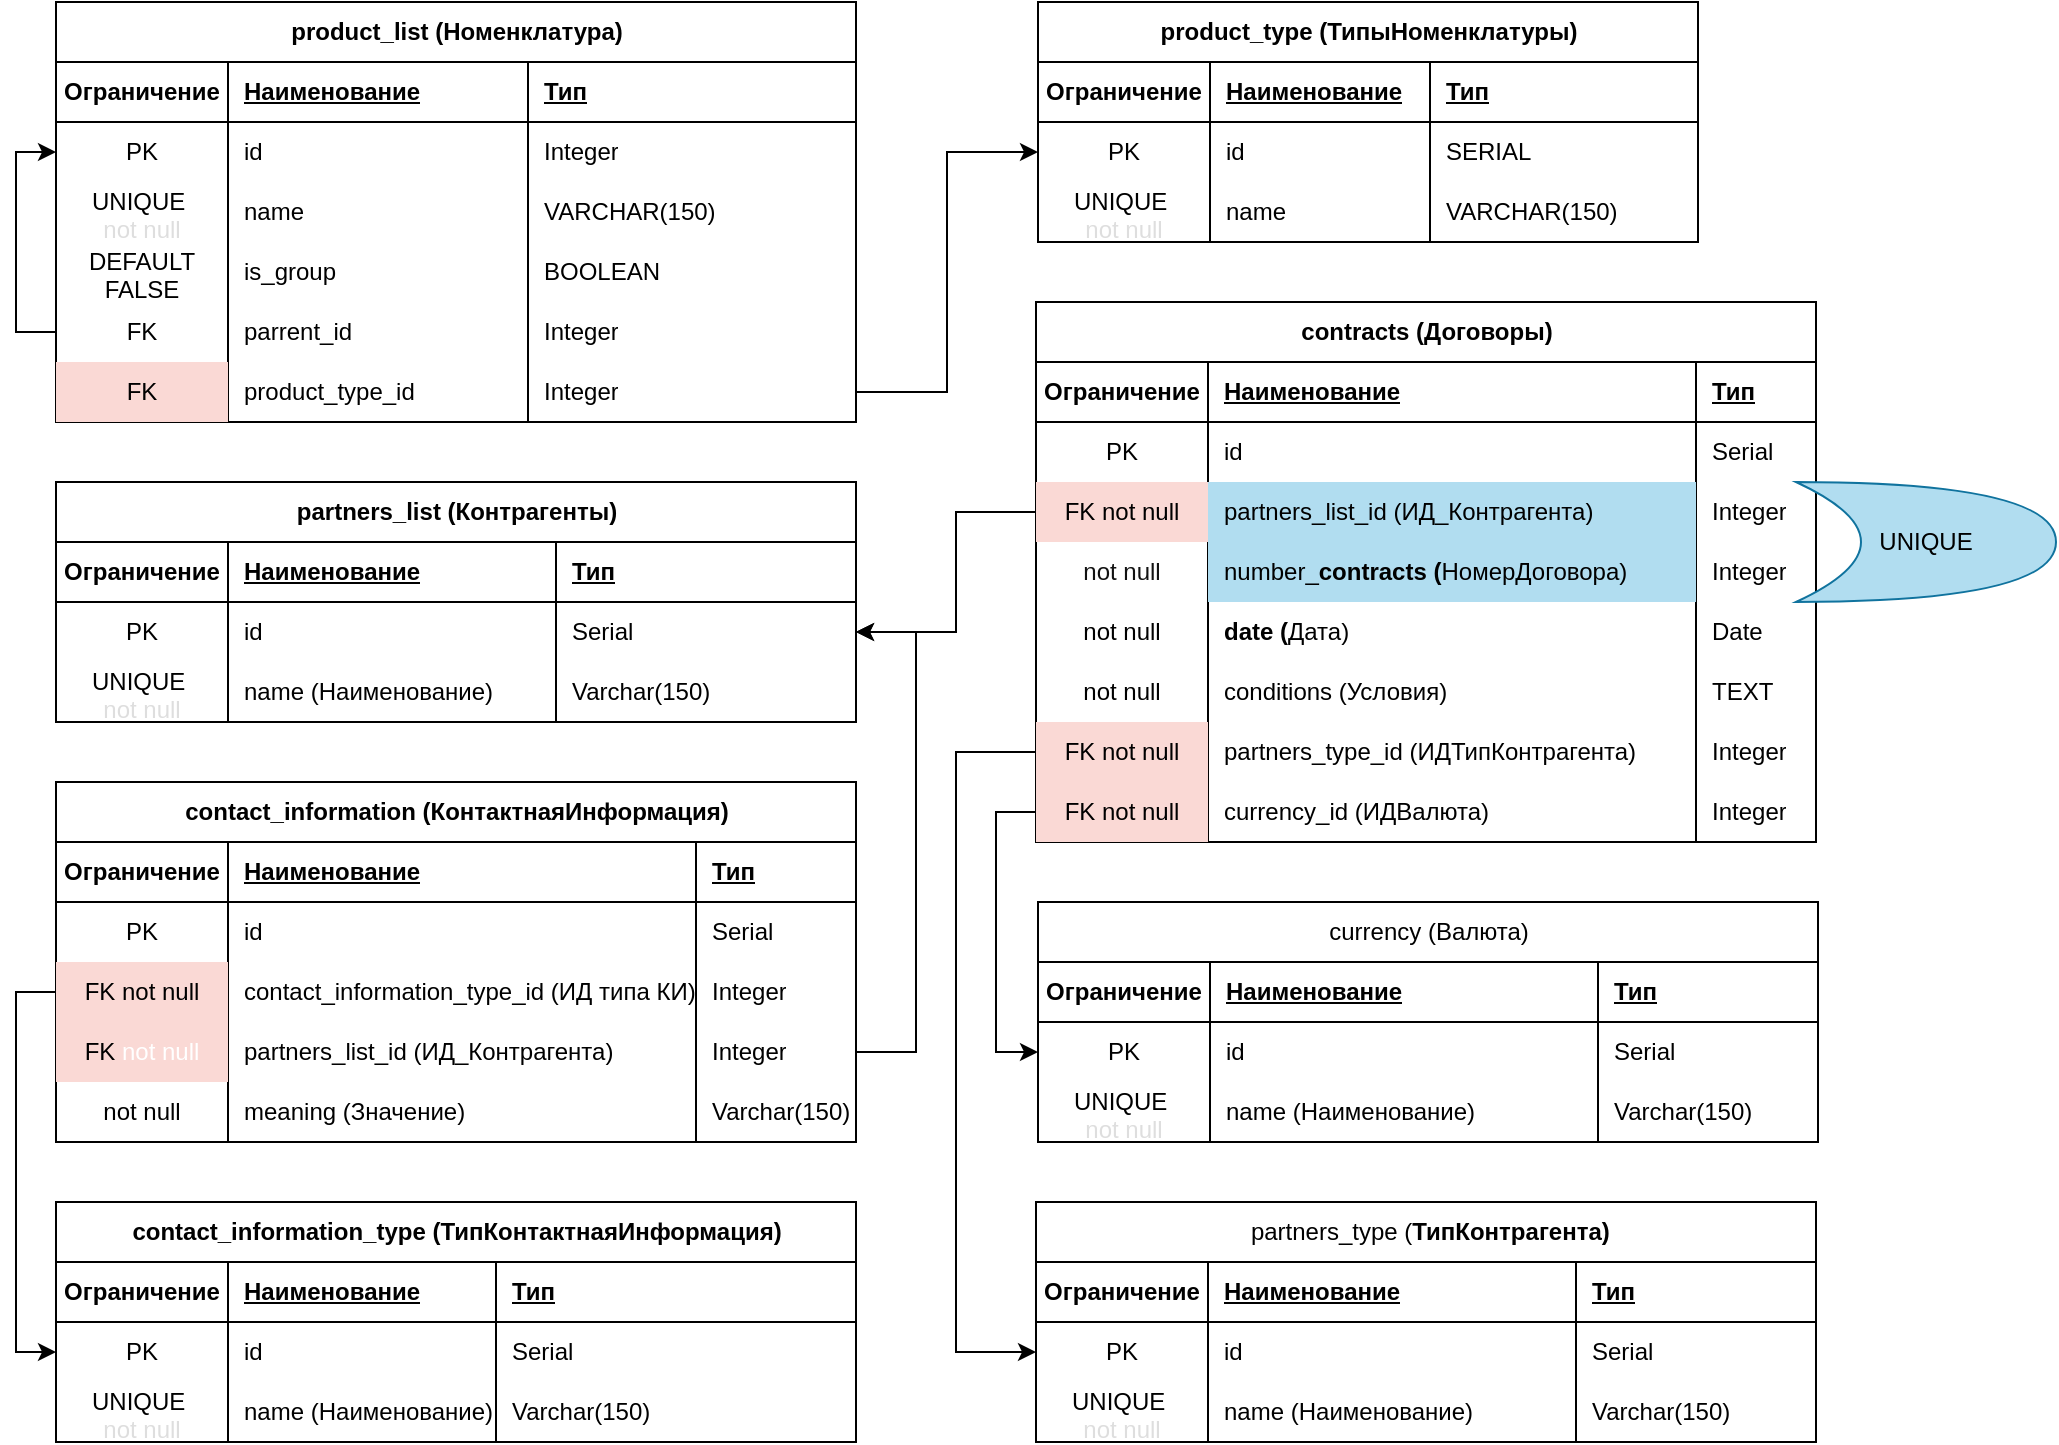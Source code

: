 <mxfile version="27.1.6">
  <diagram name="Страница — 1" id="Cg1T0pEdefrKeMuWc9Z5">
    <mxGraphModel dx="1426" dy="761" grid="1" gridSize="10" guides="1" tooltips="1" connect="1" arrows="1" fold="1" page="1" pageScale="1" pageWidth="827" pageHeight="1169" math="0" shadow="0">
      <root>
        <mxCell id="0" />
        <mxCell id="1" parent="0" />
        <mxCell id="mufwrgHdNQSBhwyq3Sok-1" value="product_list (Номенклатура)" style="shape=table;startSize=30;container=1;collapsible=1;childLayout=tableLayout;fixedRows=1;rowLines=0;fontStyle=1;align=center;resizeLast=1;html=1;" parent="1" vertex="1">
          <mxGeometry x="30" y="220" width="400" height="210" as="geometry">
            <mxRectangle x="37" y="50" width="120" height="30" as="alternateBounds" />
          </mxGeometry>
        </mxCell>
        <mxCell id="mufwrgHdNQSBhwyq3Sok-2" value="" style="shape=tableRow;horizontal=0;startSize=0;swimlaneHead=0;swimlaneBody=0;fillColor=none;collapsible=0;dropTarget=0;points=[[0,0.5],[1,0.5]];portConstraint=eastwest;top=0;left=0;right=0;bottom=1;" parent="mufwrgHdNQSBhwyq3Sok-1" vertex="1">
          <mxGeometry y="30" width="400" height="30" as="geometry" />
        </mxCell>
        <mxCell id="mufwrgHdNQSBhwyq3Sok-3" value="Ограничение" style="shape=partialRectangle;connectable=0;fillColor=none;top=0;left=0;bottom=0;right=0;fontStyle=1;overflow=hidden;whiteSpace=wrap;html=1;" parent="mufwrgHdNQSBhwyq3Sok-2" vertex="1">
          <mxGeometry width="86" height="30" as="geometry">
            <mxRectangle width="86" height="30" as="alternateBounds" />
          </mxGeometry>
        </mxCell>
        <mxCell id="mufwrgHdNQSBhwyq3Sok-4" value="Наименование" style="shape=partialRectangle;connectable=0;fillColor=none;top=0;left=0;bottom=0;right=0;align=left;spacingLeft=6;fontStyle=5;overflow=hidden;whiteSpace=wrap;html=1;" parent="mufwrgHdNQSBhwyq3Sok-2" vertex="1">
          <mxGeometry x="86" width="150" height="30" as="geometry">
            <mxRectangle width="150" height="30" as="alternateBounds" />
          </mxGeometry>
        </mxCell>
        <mxCell id="mufwrgHdNQSBhwyq3Sok-14" value="Тип" style="shape=partialRectangle;connectable=0;fillColor=none;top=0;left=0;bottom=0;right=0;align=left;spacingLeft=6;fontStyle=5;overflow=hidden;whiteSpace=wrap;html=1;" parent="mufwrgHdNQSBhwyq3Sok-2" vertex="1">
          <mxGeometry x="236" width="164" height="30" as="geometry">
            <mxRectangle width="164" height="30" as="alternateBounds" />
          </mxGeometry>
        </mxCell>
        <mxCell id="mufwrgHdNQSBhwyq3Sok-5" value="" style="shape=tableRow;horizontal=0;startSize=0;swimlaneHead=0;swimlaneBody=0;fillColor=none;collapsible=0;dropTarget=0;points=[[0,0.5],[1,0.5]];portConstraint=eastwest;top=0;left=0;right=0;bottom=0;" parent="mufwrgHdNQSBhwyq3Sok-1" vertex="1">
          <mxGeometry y="60" width="400" height="30" as="geometry" />
        </mxCell>
        <mxCell id="mufwrgHdNQSBhwyq3Sok-6" value="PK" style="shape=partialRectangle;connectable=0;fillColor=none;top=0;left=0;bottom=0;right=0;editable=1;overflow=hidden;whiteSpace=wrap;html=1;" parent="mufwrgHdNQSBhwyq3Sok-5" vertex="1">
          <mxGeometry width="86" height="30" as="geometry">
            <mxRectangle width="86" height="30" as="alternateBounds" />
          </mxGeometry>
        </mxCell>
        <mxCell id="mufwrgHdNQSBhwyq3Sok-7" value="id" style="shape=partialRectangle;connectable=0;fillColor=none;top=0;left=0;bottom=0;right=0;align=left;spacingLeft=6;overflow=hidden;whiteSpace=wrap;html=1;" parent="mufwrgHdNQSBhwyq3Sok-5" vertex="1">
          <mxGeometry x="86" width="150" height="30" as="geometry">
            <mxRectangle width="150" height="30" as="alternateBounds" />
          </mxGeometry>
        </mxCell>
        <mxCell id="mufwrgHdNQSBhwyq3Sok-15" value="Integer" style="shape=partialRectangle;connectable=0;fillColor=none;top=0;left=0;bottom=0;right=0;align=left;spacingLeft=6;overflow=hidden;whiteSpace=wrap;html=1;" parent="mufwrgHdNQSBhwyq3Sok-5" vertex="1">
          <mxGeometry x="236" width="164" height="30" as="geometry">
            <mxRectangle width="164" height="30" as="alternateBounds" />
          </mxGeometry>
        </mxCell>
        <mxCell id="mufwrgHdNQSBhwyq3Sok-8" value="" style="shape=tableRow;horizontal=0;startSize=0;swimlaneHead=0;swimlaneBody=0;fillColor=none;collapsible=0;dropTarget=0;points=[[0,0.5],[1,0.5]];portConstraint=eastwest;top=0;left=0;right=0;bottom=0;" parent="mufwrgHdNQSBhwyq3Sok-1" vertex="1">
          <mxGeometry y="90" width="400" height="30" as="geometry" />
        </mxCell>
        <mxCell id="mufwrgHdNQSBhwyq3Sok-9" value="UNIQUE&amp;nbsp;&lt;br&gt;&lt;font style=&quot;color: light-dark(rgb(222, 222, 222), rgb(255, 255, 255));&quot;&gt;not null&lt;/font&gt;" style="shape=partialRectangle;connectable=0;fillColor=none;top=0;left=0;bottom=0;right=0;editable=1;overflow=hidden;whiteSpace=wrap;html=1;" parent="mufwrgHdNQSBhwyq3Sok-8" vertex="1">
          <mxGeometry width="86" height="30" as="geometry">
            <mxRectangle width="86" height="30" as="alternateBounds" />
          </mxGeometry>
        </mxCell>
        <mxCell id="mufwrgHdNQSBhwyq3Sok-10" value="name" style="shape=partialRectangle;connectable=0;fillColor=none;top=0;left=0;bottom=0;right=0;align=left;spacingLeft=6;overflow=hidden;whiteSpace=wrap;html=1;" parent="mufwrgHdNQSBhwyq3Sok-8" vertex="1">
          <mxGeometry x="86" width="150" height="30" as="geometry">
            <mxRectangle width="150" height="30" as="alternateBounds" />
          </mxGeometry>
        </mxCell>
        <mxCell id="mufwrgHdNQSBhwyq3Sok-16" value="VARCHAR(150)" style="shape=partialRectangle;connectable=0;fillColor=none;top=0;left=0;bottom=0;right=0;align=left;spacingLeft=6;overflow=hidden;whiteSpace=wrap;html=1;" parent="mufwrgHdNQSBhwyq3Sok-8" vertex="1">
          <mxGeometry x="236" width="164" height="30" as="geometry">
            <mxRectangle width="164" height="30" as="alternateBounds" />
          </mxGeometry>
        </mxCell>
        <mxCell id="mufwrgHdNQSBhwyq3Sok-11" value="" style="shape=tableRow;horizontal=0;startSize=0;swimlaneHead=0;swimlaneBody=0;fillColor=none;collapsible=0;dropTarget=0;points=[[0,0.5],[1,0.5]];portConstraint=eastwest;top=0;left=0;right=0;bottom=0;" parent="mufwrgHdNQSBhwyq3Sok-1" vertex="1">
          <mxGeometry y="120" width="400" height="30" as="geometry" />
        </mxCell>
        <mxCell id="mufwrgHdNQSBhwyq3Sok-12" value="DEFAULT FALSE" style="shape=partialRectangle;connectable=0;top=0;left=0;bottom=0;right=0;editable=1;overflow=hidden;whiteSpace=wrap;html=1;fillColor=none;" parent="mufwrgHdNQSBhwyq3Sok-11" vertex="1">
          <mxGeometry width="86" height="30" as="geometry">
            <mxRectangle width="86" height="30" as="alternateBounds" />
          </mxGeometry>
        </mxCell>
        <mxCell id="mufwrgHdNQSBhwyq3Sok-13" value="is_group" style="shape=partialRectangle;connectable=0;fillColor=none;top=0;left=0;bottom=0;right=0;align=left;spacingLeft=6;overflow=hidden;whiteSpace=wrap;html=1;" parent="mufwrgHdNQSBhwyq3Sok-11" vertex="1">
          <mxGeometry x="86" width="150" height="30" as="geometry">
            <mxRectangle width="150" height="30" as="alternateBounds" />
          </mxGeometry>
        </mxCell>
        <mxCell id="mufwrgHdNQSBhwyq3Sok-17" value="BOOLEAN" style="shape=partialRectangle;connectable=0;fillColor=none;top=0;left=0;bottom=0;right=0;align=left;spacingLeft=6;overflow=hidden;whiteSpace=wrap;html=1;" parent="mufwrgHdNQSBhwyq3Sok-11" vertex="1">
          <mxGeometry x="236" width="164" height="30" as="geometry">
            <mxRectangle width="164" height="30" as="alternateBounds" />
          </mxGeometry>
        </mxCell>
        <mxCell id="E0W9FgmPpdJASupQiBqT-2" style="shape=tableRow;horizontal=0;startSize=0;swimlaneHead=0;swimlaneBody=0;fillColor=none;collapsible=0;dropTarget=0;points=[[0,0.5],[1,0.5]];portConstraint=eastwest;top=0;left=0;right=0;bottom=0;" parent="mufwrgHdNQSBhwyq3Sok-1" vertex="1">
          <mxGeometry y="150" width="400" height="30" as="geometry" />
        </mxCell>
        <mxCell id="E0W9FgmPpdJASupQiBqT-3" value="FK" style="shape=partialRectangle;connectable=0;top=0;left=0;bottom=0;right=0;editable=1;overflow=hidden;whiteSpace=wrap;html=1;fillColor=none;" parent="E0W9FgmPpdJASupQiBqT-2" vertex="1">
          <mxGeometry width="86" height="30" as="geometry">
            <mxRectangle width="86" height="30" as="alternateBounds" />
          </mxGeometry>
        </mxCell>
        <mxCell id="E0W9FgmPpdJASupQiBqT-4" value="parrent_id" style="shape=partialRectangle;connectable=0;fillColor=none;top=0;left=0;bottom=0;right=0;align=left;spacingLeft=6;overflow=hidden;whiteSpace=wrap;html=1;" parent="E0W9FgmPpdJASupQiBqT-2" vertex="1">
          <mxGeometry x="86" width="150" height="30" as="geometry">
            <mxRectangle width="150" height="30" as="alternateBounds" />
          </mxGeometry>
        </mxCell>
        <mxCell id="E0W9FgmPpdJASupQiBqT-5" value="Integer" style="shape=partialRectangle;connectable=0;fillColor=none;top=0;left=0;bottom=0;right=0;align=left;spacingLeft=6;overflow=hidden;whiteSpace=wrap;html=1;" parent="E0W9FgmPpdJASupQiBqT-2" vertex="1">
          <mxGeometry x="236" width="164" height="30" as="geometry">
            <mxRectangle width="164" height="30" as="alternateBounds" />
          </mxGeometry>
        </mxCell>
        <mxCell id="mufwrgHdNQSBhwyq3Sok-37" style="shape=tableRow;horizontal=0;startSize=0;swimlaneHead=0;swimlaneBody=0;fillColor=none;collapsible=0;dropTarget=0;points=[[0,0.5],[1,0.5]];portConstraint=eastwest;top=0;left=0;right=0;bottom=0;" parent="mufwrgHdNQSBhwyq3Sok-1" vertex="1">
          <mxGeometry y="180" width="400" height="30" as="geometry" />
        </mxCell>
        <mxCell id="mufwrgHdNQSBhwyq3Sok-38" value="FK" style="shape=partialRectangle;connectable=0;fillColor=#fad9d5;top=0;left=0;bottom=0;right=0;editable=1;overflow=hidden;whiteSpace=wrap;html=1;strokeColor=#ae4132;" parent="mufwrgHdNQSBhwyq3Sok-37" vertex="1">
          <mxGeometry width="86" height="30" as="geometry">
            <mxRectangle width="86" height="30" as="alternateBounds" />
          </mxGeometry>
        </mxCell>
        <mxCell id="mufwrgHdNQSBhwyq3Sok-39" value="product_type_id" style="shape=partialRectangle;connectable=0;fillColor=none;top=0;left=0;bottom=0;right=0;align=left;spacingLeft=6;overflow=hidden;whiteSpace=wrap;html=1;" parent="mufwrgHdNQSBhwyq3Sok-37" vertex="1">
          <mxGeometry x="86" width="150" height="30" as="geometry">
            <mxRectangle width="150" height="30" as="alternateBounds" />
          </mxGeometry>
        </mxCell>
        <mxCell id="mufwrgHdNQSBhwyq3Sok-40" value="Integer" style="shape=partialRectangle;connectable=0;fillColor=none;top=0;left=0;bottom=0;right=0;align=left;spacingLeft=6;overflow=hidden;whiteSpace=wrap;html=1;" parent="mufwrgHdNQSBhwyq3Sok-37" vertex="1">
          <mxGeometry x="236" width="164" height="30" as="geometry">
            <mxRectangle width="164" height="30" as="alternateBounds" />
          </mxGeometry>
        </mxCell>
        <mxCell id="mufwrgHdNQSBhwyq3Sok-41" value="product_type (Т&lt;span style=&quot;background-color: transparent; color: light-dark(rgb(0, 0, 0), rgb(255, 255, 255));&quot;&gt;ипыНоменклатуры)&lt;/span&gt;" style="shape=table;startSize=30;container=1;collapsible=1;childLayout=tableLayout;fixedRows=1;rowLines=0;fontStyle=1;align=center;resizeLast=1;html=1;" parent="1" vertex="1">
          <mxGeometry x="521" y="220" width="330" height="120" as="geometry">
            <mxRectangle x="470" y="270" width="150" height="30" as="alternateBounds" />
          </mxGeometry>
        </mxCell>
        <mxCell id="mufwrgHdNQSBhwyq3Sok-42" value="" style="shape=tableRow;horizontal=0;startSize=0;swimlaneHead=0;swimlaneBody=0;fillColor=none;collapsible=0;dropTarget=0;points=[[0,0.5],[1,0.5]];portConstraint=eastwest;top=0;left=0;right=0;bottom=1;" parent="mufwrgHdNQSBhwyq3Sok-41" vertex="1">
          <mxGeometry y="30" width="330" height="30" as="geometry" />
        </mxCell>
        <mxCell id="mufwrgHdNQSBhwyq3Sok-43" value="Ограничение" style="shape=partialRectangle;connectable=0;fillColor=none;top=0;left=0;bottom=0;right=0;fontStyle=1;overflow=hidden;whiteSpace=wrap;html=1;" parent="mufwrgHdNQSBhwyq3Sok-42" vertex="1">
          <mxGeometry width="86" height="30" as="geometry">
            <mxRectangle width="86" height="30" as="alternateBounds" />
          </mxGeometry>
        </mxCell>
        <mxCell id="mufwrgHdNQSBhwyq3Sok-44" value="Наименование" style="shape=partialRectangle;connectable=0;fillColor=none;top=0;left=0;bottom=0;right=0;align=left;spacingLeft=6;fontStyle=5;overflow=hidden;whiteSpace=wrap;html=1;" parent="mufwrgHdNQSBhwyq3Sok-42" vertex="1">
          <mxGeometry x="86" width="110" height="30" as="geometry">
            <mxRectangle width="110" height="30" as="alternateBounds" />
          </mxGeometry>
        </mxCell>
        <mxCell id="mufwrgHdNQSBhwyq3Sok-45" value="Тип" style="shape=partialRectangle;connectable=0;fillColor=none;top=0;left=0;bottom=0;right=0;align=left;spacingLeft=6;fontStyle=5;overflow=hidden;whiteSpace=wrap;html=1;" parent="mufwrgHdNQSBhwyq3Sok-42" vertex="1">
          <mxGeometry x="196" width="134" height="30" as="geometry">
            <mxRectangle width="134" height="30" as="alternateBounds" />
          </mxGeometry>
        </mxCell>
        <mxCell id="mufwrgHdNQSBhwyq3Sok-46" value="" style="shape=tableRow;horizontal=0;startSize=0;swimlaneHead=0;swimlaneBody=0;fillColor=none;collapsible=0;dropTarget=0;points=[[0,0.5],[1,0.5]];portConstraint=eastwest;top=0;left=0;right=0;bottom=0;" parent="mufwrgHdNQSBhwyq3Sok-41" vertex="1">
          <mxGeometry y="60" width="330" height="30" as="geometry" />
        </mxCell>
        <mxCell id="mufwrgHdNQSBhwyq3Sok-47" value="PK" style="shape=partialRectangle;connectable=0;fillColor=none;top=0;left=0;bottom=0;right=0;editable=1;overflow=hidden;whiteSpace=wrap;html=1;" parent="mufwrgHdNQSBhwyq3Sok-46" vertex="1">
          <mxGeometry width="86" height="30" as="geometry">
            <mxRectangle width="86" height="30" as="alternateBounds" />
          </mxGeometry>
        </mxCell>
        <mxCell id="mufwrgHdNQSBhwyq3Sok-48" value="id" style="shape=partialRectangle;connectable=0;fillColor=none;top=0;left=0;bottom=0;right=0;align=left;spacingLeft=6;overflow=hidden;whiteSpace=wrap;html=1;" parent="mufwrgHdNQSBhwyq3Sok-46" vertex="1">
          <mxGeometry x="86" width="110" height="30" as="geometry">
            <mxRectangle width="110" height="30" as="alternateBounds" />
          </mxGeometry>
        </mxCell>
        <mxCell id="mufwrgHdNQSBhwyq3Sok-49" value="SERIAL" style="shape=partialRectangle;connectable=0;fillColor=none;top=0;left=0;bottom=0;right=0;align=left;spacingLeft=6;overflow=hidden;whiteSpace=wrap;html=1;" parent="mufwrgHdNQSBhwyq3Sok-46" vertex="1">
          <mxGeometry x="196" width="134" height="30" as="geometry">
            <mxRectangle width="134" height="30" as="alternateBounds" />
          </mxGeometry>
        </mxCell>
        <mxCell id="mufwrgHdNQSBhwyq3Sok-50" value="" style="shape=tableRow;horizontal=0;startSize=0;swimlaneHead=0;swimlaneBody=0;fillColor=none;collapsible=0;dropTarget=0;points=[[0,0.5],[1,0.5]];portConstraint=eastwest;top=0;left=0;right=0;bottom=0;" parent="mufwrgHdNQSBhwyq3Sok-41" vertex="1">
          <mxGeometry y="90" width="330" height="30" as="geometry" />
        </mxCell>
        <mxCell id="mufwrgHdNQSBhwyq3Sok-51" value="UNIQUE&amp;nbsp;&lt;br&gt;&lt;span&gt;&lt;font style=&quot;color: light-dark(rgb(222, 222, 222), rgb(255, 255, 255));&quot;&gt;not null&lt;/font&gt;&lt;/span&gt;" style="shape=partialRectangle;connectable=0;fillColor=none;top=0;left=0;bottom=0;right=0;editable=1;overflow=hidden;whiteSpace=wrap;html=1;" parent="mufwrgHdNQSBhwyq3Sok-50" vertex="1">
          <mxGeometry width="86" height="30" as="geometry">
            <mxRectangle width="86" height="30" as="alternateBounds" />
          </mxGeometry>
        </mxCell>
        <mxCell id="mufwrgHdNQSBhwyq3Sok-52" value="name" style="shape=partialRectangle;connectable=0;fillColor=none;top=0;left=0;bottom=0;right=0;align=left;spacingLeft=6;overflow=hidden;whiteSpace=wrap;html=1;" parent="mufwrgHdNQSBhwyq3Sok-50" vertex="1">
          <mxGeometry x="86" width="110" height="30" as="geometry">
            <mxRectangle width="110" height="30" as="alternateBounds" />
          </mxGeometry>
        </mxCell>
        <mxCell id="mufwrgHdNQSBhwyq3Sok-53" value="VARCHAR(150)" style="shape=partialRectangle;connectable=0;fillColor=none;top=0;left=0;bottom=0;right=0;align=left;spacingLeft=6;overflow=hidden;whiteSpace=wrap;html=1;" parent="mufwrgHdNQSBhwyq3Sok-50" vertex="1">
          <mxGeometry x="196" width="134" height="30" as="geometry">
            <mxRectangle width="134" height="30" as="alternateBounds" />
          </mxGeometry>
        </mxCell>
        <mxCell id="mufwrgHdNQSBhwyq3Sok-62" value="partners_list (Контрагенты)" style="shape=table;startSize=30;container=1;collapsible=1;childLayout=tableLayout;fixedRows=1;rowLines=0;fontStyle=1;align=center;resizeLast=1;html=1;" parent="1" vertex="1">
          <mxGeometry x="30" y="460" width="400" height="120" as="geometry" />
        </mxCell>
        <mxCell id="mufwrgHdNQSBhwyq3Sok-63" value="" style="shape=tableRow;horizontal=0;startSize=0;swimlaneHead=0;swimlaneBody=0;fillColor=none;collapsible=0;dropTarget=0;points=[[0,0.5],[1,0.5]];portConstraint=eastwest;top=0;left=0;right=0;bottom=1;" parent="mufwrgHdNQSBhwyq3Sok-62" vertex="1">
          <mxGeometry y="30" width="400" height="30" as="geometry" />
        </mxCell>
        <mxCell id="mufwrgHdNQSBhwyq3Sok-64" value="Ограничение" style="shape=partialRectangle;connectable=0;fillColor=none;top=0;left=0;bottom=0;right=0;fontStyle=1;overflow=hidden;whiteSpace=wrap;html=1;" parent="mufwrgHdNQSBhwyq3Sok-63" vertex="1">
          <mxGeometry width="86" height="30" as="geometry">
            <mxRectangle width="86" height="30" as="alternateBounds" />
          </mxGeometry>
        </mxCell>
        <mxCell id="mufwrgHdNQSBhwyq3Sok-65" value="Наименование" style="shape=partialRectangle;connectable=0;fillColor=none;top=0;left=0;bottom=0;right=0;align=left;spacingLeft=6;fontStyle=5;overflow=hidden;whiteSpace=wrap;html=1;" parent="mufwrgHdNQSBhwyq3Sok-63" vertex="1">
          <mxGeometry x="86" width="164" height="30" as="geometry">
            <mxRectangle width="164" height="30" as="alternateBounds" />
          </mxGeometry>
        </mxCell>
        <mxCell id="mufwrgHdNQSBhwyq3Sok-66" value="Тип" style="shape=partialRectangle;connectable=0;fillColor=none;top=0;left=0;bottom=0;right=0;align=left;spacingLeft=6;fontStyle=5;overflow=hidden;whiteSpace=wrap;html=1;" parent="mufwrgHdNQSBhwyq3Sok-63" vertex="1">
          <mxGeometry x="250" width="150" height="30" as="geometry">
            <mxRectangle width="150" height="30" as="alternateBounds" />
          </mxGeometry>
        </mxCell>
        <mxCell id="mufwrgHdNQSBhwyq3Sok-67" value="" style="shape=tableRow;horizontal=0;startSize=0;swimlaneHead=0;swimlaneBody=0;fillColor=none;collapsible=0;dropTarget=0;points=[[0,0.5],[1,0.5]];portConstraint=eastwest;top=0;left=0;right=0;bottom=0;" parent="mufwrgHdNQSBhwyq3Sok-62" vertex="1">
          <mxGeometry y="60" width="400" height="30" as="geometry" />
        </mxCell>
        <mxCell id="mufwrgHdNQSBhwyq3Sok-68" value="PK" style="shape=partialRectangle;connectable=0;fillColor=none;top=0;left=0;bottom=0;right=0;editable=1;overflow=hidden;whiteSpace=wrap;html=1;" parent="mufwrgHdNQSBhwyq3Sok-67" vertex="1">
          <mxGeometry width="86" height="30" as="geometry">
            <mxRectangle width="86" height="30" as="alternateBounds" />
          </mxGeometry>
        </mxCell>
        <mxCell id="mufwrgHdNQSBhwyq3Sok-69" value="id" style="shape=partialRectangle;connectable=0;fillColor=none;top=0;left=0;bottom=0;right=0;align=left;spacingLeft=6;overflow=hidden;whiteSpace=wrap;html=1;" parent="mufwrgHdNQSBhwyq3Sok-67" vertex="1">
          <mxGeometry x="86" width="164" height="30" as="geometry">
            <mxRectangle width="164" height="30" as="alternateBounds" />
          </mxGeometry>
        </mxCell>
        <mxCell id="mufwrgHdNQSBhwyq3Sok-70" value="Serial" style="shape=partialRectangle;connectable=0;fillColor=none;top=0;left=0;bottom=0;right=0;align=left;spacingLeft=6;overflow=hidden;whiteSpace=wrap;html=1;" parent="mufwrgHdNQSBhwyq3Sok-67" vertex="1">
          <mxGeometry x="250" width="150" height="30" as="geometry">
            <mxRectangle width="150" height="30" as="alternateBounds" />
          </mxGeometry>
        </mxCell>
        <mxCell id="mufwrgHdNQSBhwyq3Sok-71" value="" style="shape=tableRow;horizontal=0;startSize=0;swimlaneHead=0;swimlaneBody=0;fillColor=none;collapsible=0;dropTarget=0;points=[[0,0.5],[1,0.5]];portConstraint=eastwest;top=0;left=0;right=0;bottom=0;" parent="mufwrgHdNQSBhwyq3Sok-62" vertex="1">
          <mxGeometry y="90" width="400" height="30" as="geometry" />
        </mxCell>
        <mxCell id="mufwrgHdNQSBhwyq3Sok-72" value="UNIQUE&amp;nbsp;&lt;br&gt;&lt;font style=&quot;color: light-dark(rgb(222, 222, 222), rgb(255, 255, 255));&quot;&gt;not null&lt;/font&gt;" style="shape=partialRectangle;connectable=0;fillColor=none;top=0;left=0;bottom=0;right=0;editable=1;overflow=hidden;whiteSpace=wrap;html=1;" parent="mufwrgHdNQSBhwyq3Sok-71" vertex="1">
          <mxGeometry width="86" height="30" as="geometry">
            <mxRectangle width="86" height="30" as="alternateBounds" />
          </mxGeometry>
        </mxCell>
        <mxCell id="mufwrgHdNQSBhwyq3Sok-73" value="name (Наименование)" style="shape=partialRectangle;connectable=0;fillColor=none;top=0;left=0;bottom=0;right=0;align=left;spacingLeft=6;overflow=hidden;whiteSpace=wrap;html=1;" parent="mufwrgHdNQSBhwyq3Sok-71" vertex="1">
          <mxGeometry x="86" width="164" height="30" as="geometry">
            <mxRectangle width="164" height="30" as="alternateBounds" />
          </mxGeometry>
        </mxCell>
        <mxCell id="mufwrgHdNQSBhwyq3Sok-74" value="Varchar(150)" style="shape=partialRectangle;connectable=0;fillColor=none;top=0;left=0;bottom=0;right=0;align=left;spacingLeft=6;overflow=hidden;whiteSpace=wrap;html=1;" parent="mufwrgHdNQSBhwyq3Sok-71" vertex="1">
          <mxGeometry x="250" width="150" height="30" as="geometry">
            <mxRectangle width="150" height="30" as="alternateBounds" />
          </mxGeometry>
        </mxCell>
        <mxCell id="mufwrgHdNQSBhwyq3Sok-100" value="contracts (Договоры)" style="shape=table;startSize=30;container=1;collapsible=1;childLayout=tableLayout;fixedRows=1;rowLines=0;fontStyle=1;align=center;resizeLast=1;html=1;" parent="1" vertex="1">
          <mxGeometry x="520" y="370" width="390" height="270" as="geometry">
            <mxRectangle x="470" y="460" width="150" height="30" as="alternateBounds" />
          </mxGeometry>
        </mxCell>
        <mxCell id="mufwrgHdNQSBhwyq3Sok-101" value="" style="shape=tableRow;horizontal=0;startSize=0;swimlaneHead=0;swimlaneBody=0;fillColor=none;collapsible=0;dropTarget=0;points=[[0,0.5],[1,0.5]];portConstraint=eastwest;top=0;left=0;right=0;bottom=1;" parent="mufwrgHdNQSBhwyq3Sok-100" vertex="1">
          <mxGeometry y="30" width="390" height="30" as="geometry" />
        </mxCell>
        <mxCell id="mufwrgHdNQSBhwyq3Sok-102" value="Ограничение" style="shape=partialRectangle;connectable=0;fillColor=none;top=0;left=0;bottom=0;right=0;fontStyle=1;overflow=hidden;whiteSpace=wrap;html=1;" parent="mufwrgHdNQSBhwyq3Sok-101" vertex="1">
          <mxGeometry width="86" height="30" as="geometry">
            <mxRectangle width="86" height="30" as="alternateBounds" />
          </mxGeometry>
        </mxCell>
        <mxCell id="mufwrgHdNQSBhwyq3Sok-103" value="Наименование" style="shape=partialRectangle;connectable=0;fillColor=none;top=0;left=0;bottom=0;right=0;align=left;spacingLeft=6;fontStyle=5;overflow=hidden;whiteSpace=wrap;html=1;" parent="mufwrgHdNQSBhwyq3Sok-101" vertex="1">
          <mxGeometry x="86" width="244" height="30" as="geometry">
            <mxRectangle width="244" height="30" as="alternateBounds" />
          </mxGeometry>
        </mxCell>
        <mxCell id="mufwrgHdNQSBhwyq3Sok-104" value="Тип" style="shape=partialRectangle;connectable=0;fillColor=none;top=0;left=0;bottom=0;right=0;align=left;spacingLeft=6;fontStyle=5;overflow=hidden;whiteSpace=wrap;html=1;" parent="mufwrgHdNQSBhwyq3Sok-101" vertex="1">
          <mxGeometry x="330" width="60" height="30" as="geometry">
            <mxRectangle width="60" height="30" as="alternateBounds" />
          </mxGeometry>
        </mxCell>
        <mxCell id="mufwrgHdNQSBhwyq3Sok-105" value="" style="shape=tableRow;horizontal=0;startSize=0;swimlaneHead=0;swimlaneBody=0;fillColor=none;collapsible=0;dropTarget=0;points=[[0,0.5],[1,0.5]];portConstraint=eastwest;top=0;left=0;right=0;bottom=0;" parent="mufwrgHdNQSBhwyq3Sok-100" vertex="1">
          <mxGeometry y="60" width="390" height="30" as="geometry" />
        </mxCell>
        <mxCell id="mufwrgHdNQSBhwyq3Sok-106" value="PK" style="shape=partialRectangle;connectable=0;fillColor=none;top=0;left=0;bottom=0;right=0;editable=1;overflow=hidden;whiteSpace=wrap;html=1;" parent="mufwrgHdNQSBhwyq3Sok-105" vertex="1">
          <mxGeometry width="86" height="30" as="geometry">
            <mxRectangle width="86" height="30" as="alternateBounds" />
          </mxGeometry>
        </mxCell>
        <mxCell id="mufwrgHdNQSBhwyq3Sok-107" value="id" style="shape=partialRectangle;connectable=0;fillColor=none;top=0;left=0;bottom=0;right=0;align=left;spacingLeft=6;overflow=hidden;whiteSpace=wrap;html=1;" parent="mufwrgHdNQSBhwyq3Sok-105" vertex="1">
          <mxGeometry x="86" width="244" height="30" as="geometry">
            <mxRectangle width="244" height="30" as="alternateBounds" />
          </mxGeometry>
        </mxCell>
        <mxCell id="mufwrgHdNQSBhwyq3Sok-108" value="Serial" style="shape=partialRectangle;connectable=0;fillColor=none;top=0;left=0;bottom=0;right=0;align=left;spacingLeft=6;overflow=hidden;whiteSpace=wrap;html=1;" parent="mufwrgHdNQSBhwyq3Sok-105" vertex="1">
          <mxGeometry x="330" width="60" height="30" as="geometry">
            <mxRectangle width="60" height="30" as="alternateBounds" />
          </mxGeometry>
        </mxCell>
        <mxCell id="noTxeHrT9WXdhfXpdBsh-38" style="shape=tableRow;horizontal=0;startSize=0;swimlaneHead=0;swimlaneBody=0;fillColor=none;collapsible=0;dropTarget=0;points=[[0,0.5],[1,0.5]];portConstraint=eastwest;top=0;left=0;right=0;bottom=0;" parent="mufwrgHdNQSBhwyq3Sok-100" vertex="1">
          <mxGeometry y="90" width="390" height="30" as="geometry" />
        </mxCell>
        <mxCell id="noTxeHrT9WXdhfXpdBsh-39" value="FK&amp;nbsp;not null" style="shape=partialRectangle;connectable=0;fillColor=#fad9d5;top=0;left=0;bottom=0;right=0;editable=1;overflow=hidden;whiteSpace=wrap;html=1;strokeColor=#ae4132;" parent="noTxeHrT9WXdhfXpdBsh-38" vertex="1">
          <mxGeometry width="86" height="30" as="geometry">
            <mxRectangle width="86" height="30" as="alternateBounds" />
          </mxGeometry>
        </mxCell>
        <mxCell id="noTxeHrT9WXdhfXpdBsh-40" value="partners_list_id (ИД_Контрагента)" style="shape=partialRectangle;connectable=0;fillColor=#b1ddf0;top=0;left=0;bottom=0;right=0;align=left;spacingLeft=6;overflow=hidden;whiteSpace=wrap;html=1;strokeColor=#10739e;" parent="noTxeHrT9WXdhfXpdBsh-38" vertex="1">
          <mxGeometry x="86" width="244" height="30" as="geometry">
            <mxRectangle width="244" height="30" as="alternateBounds" />
          </mxGeometry>
        </mxCell>
        <mxCell id="noTxeHrT9WXdhfXpdBsh-41" value="Integer" style="shape=partialRectangle;connectable=0;fillColor=none;top=0;left=0;bottom=0;right=0;align=left;spacingLeft=6;overflow=hidden;whiteSpace=wrap;html=1;" parent="noTxeHrT9WXdhfXpdBsh-38" vertex="1">
          <mxGeometry x="330" width="60" height="30" as="geometry">
            <mxRectangle width="60" height="30" as="alternateBounds" />
          </mxGeometry>
        </mxCell>
        <mxCell id="mufwrgHdNQSBhwyq3Sok-109" value="" style="shape=tableRow;horizontal=0;startSize=0;swimlaneHead=0;swimlaneBody=0;fillColor=none;collapsible=0;dropTarget=0;points=[[0,0.5],[1,0.5]];portConstraint=eastwest;top=0;left=0;right=0;bottom=0;" parent="mufwrgHdNQSBhwyq3Sok-100" vertex="1">
          <mxGeometry y="120" width="390" height="30" as="geometry" />
        </mxCell>
        <mxCell id="mufwrgHdNQSBhwyq3Sok-110" value="&lt;span style=&quot;color: rgb(18, 18, 18);&quot;&gt;not null&lt;/span&gt;" style="shape=partialRectangle;connectable=0;fillColor=none;top=0;left=0;bottom=0;right=0;editable=1;overflow=hidden;whiteSpace=wrap;html=1;" parent="mufwrgHdNQSBhwyq3Sok-109" vertex="1">
          <mxGeometry width="86" height="30" as="geometry">
            <mxRectangle width="86" height="30" as="alternateBounds" />
          </mxGeometry>
        </mxCell>
        <mxCell id="mufwrgHdNQSBhwyq3Sok-111" value="number_&lt;span style=&quot;font-weight: 700; text-align: center; text-wrap-mode: nowrap;&quot;&gt;contracts (&lt;/span&gt;НомерДоговора)" style="shape=partialRectangle;connectable=0;fillColor=#b1ddf0;top=0;left=0;bottom=0;right=0;align=left;spacingLeft=6;overflow=hidden;whiteSpace=wrap;html=1;strokeColor=#10739e;" parent="mufwrgHdNQSBhwyq3Sok-109" vertex="1">
          <mxGeometry x="86" width="244" height="30" as="geometry">
            <mxRectangle width="244" height="30" as="alternateBounds" />
          </mxGeometry>
        </mxCell>
        <mxCell id="mufwrgHdNQSBhwyq3Sok-112" value="Integer" style="shape=partialRectangle;connectable=0;fillColor=none;top=0;left=0;bottom=0;right=0;align=left;spacingLeft=6;overflow=hidden;whiteSpace=wrap;html=1;" parent="mufwrgHdNQSBhwyq3Sok-109" vertex="1">
          <mxGeometry x="330" width="60" height="30" as="geometry">
            <mxRectangle width="60" height="30" as="alternateBounds" />
          </mxGeometry>
        </mxCell>
        <mxCell id="mufwrgHdNQSBhwyq3Sok-114" style="shape=tableRow;horizontal=0;startSize=0;swimlaneHead=0;swimlaneBody=0;fillColor=none;collapsible=0;dropTarget=0;points=[[0,0.5],[1,0.5]];portConstraint=eastwest;top=0;left=0;right=0;bottom=0;" parent="mufwrgHdNQSBhwyq3Sok-100" vertex="1">
          <mxGeometry y="150" width="390" height="30" as="geometry" />
        </mxCell>
        <mxCell id="mufwrgHdNQSBhwyq3Sok-115" value="not null" style="shape=partialRectangle;connectable=0;fillColor=none;top=0;left=0;bottom=0;right=0;editable=1;overflow=hidden;whiteSpace=wrap;html=1;" parent="mufwrgHdNQSBhwyq3Sok-114" vertex="1">
          <mxGeometry width="86" height="30" as="geometry">
            <mxRectangle width="86" height="30" as="alternateBounds" />
          </mxGeometry>
        </mxCell>
        <mxCell id="mufwrgHdNQSBhwyq3Sok-116" value="&lt;div style=&quot;text-align: center;&quot;&gt;&lt;span style=&quot;background-color: transparent; color: light-dark(rgb(0, 0, 0), rgb(255, 255, 255));&quot;&gt;&lt;span style=&quot;text-wrap-mode: nowrap;&quot;&gt;&lt;b&gt;date (&lt;/b&gt;&lt;/span&gt;Дата)&lt;/span&gt;&lt;/div&gt;" style="shape=partialRectangle;connectable=0;fillColor=none;top=0;left=0;bottom=0;right=0;align=left;spacingLeft=6;overflow=hidden;whiteSpace=wrap;html=1;" parent="mufwrgHdNQSBhwyq3Sok-114" vertex="1">
          <mxGeometry x="86" width="244" height="30" as="geometry">
            <mxRectangle width="244" height="30" as="alternateBounds" />
          </mxGeometry>
        </mxCell>
        <mxCell id="mufwrgHdNQSBhwyq3Sok-117" value="Date" style="shape=partialRectangle;connectable=0;fillColor=none;top=0;left=0;bottom=0;right=0;align=left;spacingLeft=6;overflow=hidden;whiteSpace=wrap;html=1;" parent="mufwrgHdNQSBhwyq3Sok-114" vertex="1">
          <mxGeometry x="330" width="60" height="30" as="geometry">
            <mxRectangle width="60" height="30" as="alternateBounds" />
          </mxGeometry>
        </mxCell>
        <mxCell id="mufwrgHdNQSBhwyq3Sok-118" style="shape=tableRow;horizontal=0;startSize=0;swimlaneHead=0;swimlaneBody=0;fillColor=none;collapsible=0;dropTarget=0;points=[[0,0.5],[1,0.5]];portConstraint=eastwest;top=0;left=0;right=0;bottom=0;" parent="mufwrgHdNQSBhwyq3Sok-100" vertex="1">
          <mxGeometry y="180" width="390" height="30" as="geometry" />
        </mxCell>
        <mxCell id="mufwrgHdNQSBhwyq3Sok-119" value="not null" style="shape=partialRectangle;connectable=0;fillColor=none;top=0;left=0;bottom=0;right=0;editable=1;overflow=hidden;whiteSpace=wrap;html=1;strokeColor=light-dark(#DEDEDE,#FFFFFF);" parent="mufwrgHdNQSBhwyq3Sok-118" vertex="1">
          <mxGeometry width="86" height="30" as="geometry">
            <mxRectangle width="86" height="30" as="alternateBounds" />
          </mxGeometry>
        </mxCell>
        <mxCell id="mufwrgHdNQSBhwyq3Sok-120" value="conditions (Условия)" style="shape=partialRectangle;connectable=0;fillColor=none;top=0;left=0;bottom=0;right=0;align=left;spacingLeft=6;overflow=hidden;whiteSpace=wrap;html=1;" parent="mufwrgHdNQSBhwyq3Sok-118" vertex="1">
          <mxGeometry x="86" width="244" height="30" as="geometry">
            <mxRectangle width="244" height="30" as="alternateBounds" />
          </mxGeometry>
        </mxCell>
        <mxCell id="mufwrgHdNQSBhwyq3Sok-121" value="TEXT" style="shape=partialRectangle;connectable=0;fillColor=none;top=0;left=0;bottom=0;right=0;align=left;spacingLeft=6;overflow=hidden;whiteSpace=wrap;html=1;" parent="mufwrgHdNQSBhwyq3Sok-118" vertex="1">
          <mxGeometry x="330" width="60" height="30" as="geometry">
            <mxRectangle width="60" height="30" as="alternateBounds" />
          </mxGeometry>
        </mxCell>
        <mxCell id="Wbzx8E9LslEG6MjLWPHr-45" style="shape=tableRow;horizontal=0;startSize=0;swimlaneHead=0;swimlaneBody=0;fillColor=none;collapsible=0;dropTarget=0;points=[[0,0.5],[1,0.5]];portConstraint=eastwest;top=0;left=0;right=0;bottom=0;" parent="mufwrgHdNQSBhwyq3Sok-100" vertex="1">
          <mxGeometry y="210" width="390" height="30" as="geometry" />
        </mxCell>
        <mxCell id="Wbzx8E9LslEG6MjLWPHr-46" value="FK&amp;nbsp;not null" style="shape=partialRectangle;connectable=0;fillColor=#fad9d5;top=0;left=0;bottom=0;right=0;editable=1;overflow=hidden;whiteSpace=wrap;html=1;strokeColor=#ae4132;" parent="Wbzx8E9LslEG6MjLWPHr-45" vertex="1">
          <mxGeometry width="86" height="30" as="geometry">
            <mxRectangle width="86" height="30" as="alternateBounds" />
          </mxGeometry>
        </mxCell>
        <mxCell id="Wbzx8E9LslEG6MjLWPHr-47" value="partners_type_id (ИДТипКонтрагента)" style="shape=partialRectangle;connectable=0;fillColor=none;top=0;left=0;bottom=0;right=0;align=left;spacingLeft=6;overflow=hidden;whiteSpace=wrap;html=1;" parent="Wbzx8E9LslEG6MjLWPHr-45" vertex="1">
          <mxGeometry x="86" width="244" height="30" as="geometry">
            <mxRectangle width="244" height="30" as="alternateBounds" />
          </mxGeometry>
        </mxCell>
        <mxCell id="Wbzx8E9LslEG6MjLWPHr-48" value="Integer" style="shape=partialRectangle;connectable=0;fillColor=none;top=0;left=0;bottom=0;right=0;align=left;spacingLeft=6;overflow=hidden;whiteSpace=wrap;html=1;" parent="Wbzx8E9LslEG6MjLWPHr-45" vertex="1">
          <mxGeometry x="330" width="60" height="30" as="geometry">
            <mxRectangle width="60" height="30" as="alternateBounds" />
          </mxGeometry>
        </mxCell>
        <mxCell id="mufwrgHdNQSBhwyq3Sok-122" style="shape=tableRow;horizontal=0;startSize=0;swimlaneHead=0;swimlaneBody=0;fillColor=none;collapsible=0;dropTarget=0;points=[[0,0.5],[1,0.5]];portConstraint=eastwest;top=0;left=0;right=0;bottom=0;" parent="mufwrgHdNQSBhwyq3Sok-100" vertex="1">
          <mxGeometry y="240" width="390" height="30" as="geometry" />
        </mxCell>
        <mxCell id="mufwrgHdNQSBhwyq3Sok-123" value="FK&amp;nbsp;not null" style="shape=partialRectangle;connectable=0;fillColor=#fad9d5;top=0;left=0;bottom=0;right=0;editable=1;overflow=hidden;whiteSpace=wrap;html=1;strokeColor=#ae4132;" parent="mufwrgHdNQSBhwyq3Sok-122" vertex="1">
          <mxGeometry width="86" height="30" as="geometry">
            <mxRectangle width="86" height="30" as="alternateBounds" />
          </mxGeometry>
        </mxCell>
        <mxCell id="mufwrgHdNQSBhwyq3Sok-124" value="currency_id (ИДВалюта)" style="shape=partialRectangle;connectable=0;fillColor=none;top=0;left=0;bottom=0;right=0;align=left;spacingLeft=6;overflow=hidden;whiteSpace=wrap;html=1;" parent="mufwrgHdNQSBhwyq3Sok-122" vertex="1">
          <mxGeometry x="86" width="244" height="30" as="geometry">
            <mxRectangle width="244" height="30" as="alternateBounds" />
          </mxGeometry>
        </mxCell>
        <mxCell id="mufwrgHdNQSBhwyq3Sok-125" value="Integer" style="shape=partialRectangle;connectable=0;fillColor=none;top=0;left=0;bottom=0;right=0;align=left;spacingLeft=6;overflow=hidden;whiteSpace=wrap;html=1;" parent="mufwrgHdNQSBhwyq3Sok-122" vertex="1">
          <mxGeometry x="330" width="60" height="30" as="geometry">
            <mxRectangle width="60" height="30" as="alternateBounds" />
          </mxGeometry>
        </mxCell>
        <mxCell id="mufwrgHdNQSBhwyq3Sok-126" value="&lt;div style=&quot;text-align: left;&quot;&gt;&lt;span style=&quot;background-color: transparent; font-weight: 400; text-wrap-mode: wrap;&quot;&gt;currency (Валюта)&lt;/span&gt;&lt;/div&gt;" style="shape=table;startSize=30;container=1;collapsible=1;childLayout=tableLayout;fixedRows=1;rowLines=0;fontStyle=1;align=center;resizeLast=1;html=1;" parent="1" vertex="1">
          <mxGeometry x="521" y="670" width="390" height="120" as="geometry">
            <mxRectangle x="470" y="720" width="150" height="30" as="alternateBounds" />
          </mxGeometry>
        </mxCell>
        <mxCell id="mufwrgHdNQSBhwyq3Sok-127" value="" style="shape=tableRow;horizontal=0;startSize=0;swimlaneHead=0;swimlaneBody=0;fillColor=none;collapsible=0;dropTarget=0;points=[[0,0.5],[1,0.5]];portConstraint=eastwest;top=0;left=0;right=0;bottom=1;" parent="mufwrgHdNQSBhwyq3Sok-126" vertex="1">
          <mxGeometry y="30" width="390" height="30" as="geometry" />
        </mxCell>
        <mxCell id="mufwrgHdNQSBhwyq3Sok-128" value="Ограничение" style="shape=partialRectangle;connectable=0;fillColor=none;top=0;left=0;bottom=0;right=0;fontStyle=1;overflow=hidden;whiteSpace=wrap;html=1;" parent="mufwrgHdNQSBhwyq3Sok-127" vertex="1">
          <mxGeometry width="86" height="30" as="geometry">
            <mxRectangle width="86" height="30" as="alternateBounds" />
          </mxGeometry>
        </mxCell>
        <mxCell id="mufwrgHdNQSBhwyq3Sok-129" value="Наименование" style="shape=partialRectangle;connectable=0;fillColor=none;top=0;left=0;bottom=0;right=0;align=left;spacingLeft=6;fontStyle=5;overflow=hidden;whiteSpace=wrap;html=1;" parent="mufwrgHdNQSBhwyq3Sok-127" vertex="1">
          <mxGeometry x="86" width="194" height="30" as="geometry">
            <mxRectangle width="194" height="30" as="alternateBounds" />
          </mxGeometry>
        </mxCell>
        <mxCell id="mufwrgHdNQSBhwyq3Sok-130" value="Тип" style="shape=partialRectangle;connectable=0;fillColor=none;top=0;left=0;bottom=0;right=0;align=left;spacingLeft=6;fontStyle=5;overflow=hidden;whiteSpace=wrap;html=1;" parent="mufwrgHdNQSBhwyq3Sok-127" vertex="1">
          <mxGeometry x="280" width="110" height="30" as="geometry">
            <mxRectangle width="110" height="30" as="alternateBounds" />
          </mxGeometry>
        </mxCell>
        <mxCell id="mufwrgHdNQSBhwyq3Sok-131" value="" style="shape=tableRow;horizontal=0;startSize=0;swimlaneHead=0;swimlaneBody=0;fillColor=none;collapsible=0;dropTarget=0;points=[[0,0.5],[1,0.5]];portConstraint=eastwest;top=0;left=0;right=0;bottom=0;" parent="mufwrgHdNQSBhwyq3Sok-126" vertex="1">
          <mxGeometry y="60" width="390" height="30" as="geometry" />
        </mxCell>
        <mxCell id="mufwrgHdNQSBhwyq3Sok-132" value="PK" style="shape=partialRectangle;connectable=0;fillColor=none;top=0;left=0;bottom=0;right=0;editable=1;overflow=hidden;whiteSpace=wrap;html=1;" parent="mufwrgHdNQSBhwyq3Sok-131" vertex="1">
          <mxGeometry width="86" height="30" as="geometry">
            <mxRectangle width="86" height="30" as="alternateBounds" />
          </mxGeometry>
        </mxCell>
        <mxCell id="mufwrgHdNQSBhwyq3Sok-133" value="id" style="shape=partialRectangle;connectable=0;fillColor=none;top=0;left=0;bottom=0;right=0;align=left;spacingLeft=6;overflow=hidden;whiteSpace=wrap;html=1;" parent="mufwrgHdNQSBhwyq3Sok-131" vertex="1">
          <mxGeometry x="86" width="194" height="30" as="geometry">
            <mxRectangle width="194" height="30" as="alternateBounds" />
          </mxGeometry>
        </mxCell>
        <mxCell id="mufwrgHdNQSBhwyq3Sok-134" value="Serial" style="shape=partialRectangle;connectable=0;fillColor=none;top=0;left=0;bottom=0;right=0;align=left;spacingLeft=6;overflow=hidden;whiteSpace=wrap;html=1;" parent="mufwrgHdNQSBhwyq3Sok-131" vertex="1">
          <mxGeometry x="280" width="110" height="30" as="geometry">
            <mxRectangle width="110" height="30" as="alternateBounds" />
          </mxGeometry>
        </mxCell>
        <mxCell id="mufwrgHdNQSBhwyq3Sok-135" value="" style="shape=tableRow;horizontal=0;startSize=0;swimlaneHead=0;swimlaneBody=0;fillColor=none;collapsible=0;dropTarget=0;points=[[0,0.5],[1,0.5]];portConstraint=eastwest;top=0;left=0;right=0;bottom=0;" parent="mufwrgHdNQSBhwyq3Sok-126" vertex="1">
          <mxGeometry y="90" width="390" height="30" as="geometry" />
        </mxCell>
        <mxCell id="mufwrgHdNQSBhwyq3Sok-136" value="UNIQUE&amp;nbsp;&lt;br&gt;&lt;font style=&quot;color: light-dark(rgb(222, 222, 222), rgb(255, 255, 255));&quot;&gt;not null&lt;/font&gt;" style="shape=partialRectangle;connectable=0;fillColor=none;top=0;left=0;bottom=0;right=0;editable=1;overflow=hidden;whiteSpace=wrap;html=1;" parent="mufwrgHdNQSBhwyq3Sok-135" vertex="1">
          <mxGeometry width="86" height="30" as="geometry">
            <mxRectangle width="86" height="30" as="alternateBounds" />
          </mxGeometry>
        </mxCell>
        <mxCell id="mufwrgHdNQSBhwyq3Sok-137" value="name (Наименование)" style="shape=partialRectangle;connectable=0;fillColor=none;top=0;left=0;bottom=0;right=0;align=left;spacingLeft=6;overflow=hidden;whiteSpace=wrap;html=1;" parent="mufwrgHdNQSBhwyq3Sok-135" vertex="1">
          <mxGeometry x="86" width="194" height="30" as="geometry">
            <mxRectangle width="194" height="30" as="alternateBounds" />
          </mxGeometry>
        </mxCell>
        <mxCell id="mufwrgHdNQSBhwyq3Sok-138" value="Varchar(150)" style="shape=partialRectangle;connectable=0;fillColor=none;top=0;left=0;bottom=0;right=0;align=left;spacingLeft=6;overflow=hidden;whiteSpace=wrap;html=1;" parent="mufwrgHdNQSBhwyq3Sok-135" vertex="1">
          <mxGeometry x="280" width="110" height="30" as="geometry">
            <mxRectangle width="110" height="30" as="alternateBounds" />
          </mxGeometry>
        </mxCell>
        <mxCell id="E0W9FgmPpdJASupQiBqT-6" style="edgeStyle=orthogonalEdgeStyle;rounded=0;orthogonalLoop=1;jettySize=auto;html=1;exitX=0;exitY=0.5;exitDx=0;exitDy=0;entryX=0;entryY=0.5;entryDx=0;entryDy=0;" parent="1" source="E0W9FgmPpdJASupQiBqT-2" target="mufwrgHdNQSBhwyq3Sok-5" edge="1">
          <mxGeometry relative="1" as="geometry" />
        </mxCell>
        <mxCell id="Wbzx8E9LslEG6MjLWPHr-5" value="contact_information (КонтактнаяИнформация)" style="shape=table;startSize=30;container=1;collapsible=1;childLayout=tableLayout;fixedRows=1;rowLines=0;fontStyle=1;align=center;resizeLast=1;html=1;" parent="1" vertex="1">
          <mxGeometry x="30" y="610" width="400" height="180" as="geometry">
            <mxRectangle x="470" y="1000" width="150" height="30" as="alternateBounds" />
          </mxGeometry>
        </mxCell>
        <mxCell id="Wbzx8E9LslEG6MjLWPHr-6" value="" style="shape=tableRow;horizontal=0;startSize=0;swimlaneHead=0;swimlaneBody=0;fillColor=none;collapsible=0;dropTarget=0;points=[[0,0.5],[1,0.5]];portConstraint=eastwest;top=0;left=0;right=0;bottom=1;" parent="Wbzx8E9LslEG6MjLWPHr-5" vertex="1">
          <mxGeometry y="30" width="400" height="30" as="geometry" />
        </mxCell>
        <mxCell id="Wbzx8E9LslEG6MjLWPHr-7" value="Ограничение" style="shape=partialRectangle;connectable=0;fillColor=none;top=0;left=0;bottom=0;right=0;fontStyle=1;overflow=hidden;whiteSpace=wrap;html=1;" parent="Wbzx8E9LslEG6MjLWPHr-6" vertex="1">
          <mxGeometry width="86" height="30" as="geometry">
            <mxRectangle width="86" height="30" as="alternateBounds" />
          </mxGeometry>
        </mxCell>
        <mxCell id="Wbzx8E9LslEG6MjLWPHr-8" value="Наименование" style="shape=partialRectangle;connectable=0;fillColor=none;top=0;left=0;bottom=0;right=0;align=left;spacingLeft=6;fontStyle=5;overflow=hidden;whiteSpace=wrap;html=1;" parent="Wbzx8E9LslEG6MjLWPHr-6" vertex="1">
          <mxGeometry x="86" width="234" height="30" as="geometry">
            <mxRectangle width="234" height="30" as="alternateBounds" />
          </mxGeometry>
        </mxCell>
        <mxCell id="Wbzx8E9LslEG6MjLWPHr-9" value="Тип" style="shape=partialRectangle;connectable=0;fillColor=none;top=0;left=0;bottom=0;right=0;align=left;spacingLeft=6;fontStyle=5;overflow=hidden;whiteSpace=wrap;html=1;" parent="Wbzx8E9LslEG6MjLWPHr-6" vertex="1">
          <mxGeometry x="320" width="80" height="30" as="geometry">
            <mxRectangle width="80" height="30" as="alternateBounds" />
          </mxGeometry>
        </mxCell>
        <mxCell id="Wbzx8E9LslEG6MjLWPHr-10" value="" style="shape=tableRow;horizontal=0;startSize=0;swimlaneHead=0;swimlaneBody=0;fillColor=none;collapsible=0;dropTarget=0;points=[[0,0.5],[1,0.5]];portConstraint=eastwest;top=0;left=0;right=0;bottom=0;" parent="Wbzx8E9LslEG6MjLWPHr-5" vertex="1">
          <mxGeometry y="60" width="400" height="30" as="geometry" />
        </mxCell>
        <mxCell id="Wbzx8E9LslEG6MjLWPHr-11" value="PK" style="shape=partialRectangle;connectable=0;fillColor=none;top=0;left=0;bottom=0;right=0;editable=1;overflow=hidden;whiteSpace=wrap;html=1;" parent="Wbzx8E9LslEG6MjLWPHr-10" vertex="1">
          <mxGeometry width="86" height="30" as="geometry">
            <mxRectangle width="86" height="30" as="alternateBounds" />
          </mxGeometry>
        </mxCell>
        <mxCell id="Wbzx8E9LslEG6MjLWPHr-12" value="id" style="shape=partialRectangle;connectable=0;fillColor=none;top=0;left=0;bottom=0;right=0;align=left;spacingLeft=6;overflow=hidden;whiteSpace=wrap;html=1;" parent="Wbzx8E9LslEG6MjLWPHr-10" vertex="1">
          <mxGeometry x="86" width="234" height="30" as="geometry">
            <mxRectangle width="234" height="30" as="alternateBounds" />
          </mxGeometry>
        </mxCell>
        <mxCell id="Wbzx8E9LslEG6MjLWPHr-13" value="Serial" style="shape=partialRectangle;connectable=0;fillColor=none;top=0;left=0;bottom=0;right=0;align=left;spacingLeft=6;overflow=hidden;whiteSpace=wrap;html=1;" parent="Wbzx8E9LslEG6MjLWPHr-10" vertex="1">
          <mxGeometry x="320" width="80" height="30" as="geometry">
            <mxRectangle width="80" height="30" as="alternateBounds" />
          </mxGeometry>
        </mxCell>
        <mxCell id="noTxeHrT9WXdhfXpdBsh-11" style="shape=tableRow;horizontal=0;startSize=0;swimlaneHead=0;swimlaneBody=0;fillColor=none;collapsible=0;dropTarget=0;points=[[0,0.5],[1,0.5]];portConstraint=eastwest;top=0;left=0;right=0;bottom=0;" parent="Wbzx8E9LslEG6MjLWPHr-5" vertex="1">
          <mxGeometry y="90" width="400" height="30" as="geometry" />
        </mxCell>
        <mxCell id="noTxeHrT9WXdhfXpdBsh-12" value="FK not null" style="shape=partialRectangle;connectable=0;fillColor=#fad9d5;top=0;left=0;bottom=0;right=0;editable=1;overflow=hidden;whiteSpace=wrap;html=1;strokeColor=#ae4132;" parent="noTxeHrT9WXdhfXpdBsh-11" vertex="1">
          <mxGeometry width="86" height="30" as="geometry">
            <mxRectangle width="86" height="30" as="alternateBounds" />
          </mxGeometry>
        </mxCell>
        <mxCell id="noTxeHrT9WXdhfXpdBsh-13" value="contact_information_type_id (ИД типа КИ)" style="shape=partialRectangle;connectable=0;fillColor=none;top=0;left=0;bottom=0;right=0;align=left;spacingLeft=6;overflow=hidden;whiteSpace=wrap;html=1;" parent="noTxeHrT9WXdhfXpdBsh-11" vertex="1">
          <mxGeometry x="86" width="234" height="30" as="geometry">
            <mxRectangle width="234" height="30" as="alternateBounds" />
          </mxGeometry>
        </mxCell>
        <mxCell id="noTxeHrT9WXdhfXpdBsh-14" value="Integer" style="shape=partialRectangle;connectable=0;fillColor=none;top=0;left=0;bottom=0;right=0;align=left;spacingLeft=6;overflow=hidden;whiteSpace=wrap;html=1;" parent="noTxeHrT9WXdhfXpdBsh-11" vertex="1">
          <mxGeometry x="320" width="80" height="30" as="geometry">
            <mxRectangle width="80" height="30" as="alternateBounds" />
          </mxGeometry>
        </mxCell>
        <mxCell id="noTxeHrT9WXdhfXpdBsh-29" style="shape=tableRow;horizontal=0;startSize=0;swimlaneHead=0;swimlaneBody=0;fillColor=none;collapsible=0;dropTarget=0;points=[[0,0.5],[1,0.5]];portConstraint=eastwest;top=0;left=0;right=0;bottom=0;" parent="Wbzx8E9LslEG6MjLWPHr-5" vertex="1">
          <mxGeometry y="120" width="400" height="30" as="geometry" />
        </mxCell>
        <mxCell id="noTxeHrT9WXdhfXpdBsh-30" value="FK&amp;nbsp;&lt;span style=&quot;color: rgb(255, 255, 255);&quot;&gt;not null&lt;/span&gt;" style="shape=partialRectangle;connectable=0;fillColor=#fad9d5;top=0;left=0;bottom=0;right=0;editable=1;overflow=hidden;whiteSpace=wrap;html=1;strokeColor=#ae4132;" parent="noTxeHrT9WXdhfXpdBsh-29" vertex="1">
          <mxGeometry width="86" height="30" as="geometry">
            <mxRectangle width="86" height="30" as="alternateBounds" />
          </mxGeometry>
        </mxCell>
        <mxCell id="noTxeHrT9WXdhfXpdBsh-31" value="partners_list_id (ИД_Контрагента)" style="shape=partialRectangle;connectable=0;fillColor=none;top=0;left=0;bottom=0;right=0;align=left;spacingLeft=6;overflow=hidden;whiteSpace=wrap;html=1;" parent="noTxeHrT9WXdhfXpdBsh-29" vertex="1">
          <mxGeometry x="86" width="234" height="30" as="geometry">
            <mxRectangle width="234" height="30" as="alternateBounds" />
          </mxGeometry>
        </mxCell>
        <mxCell id="noTxeHrT9WXdhfXpdBsh-32" value="Integer" style="shape=partialRectangle;connectable=0;fillColor=none;top=0;left=0;bottom=0;right=0;align=left;spacingLeft=6;overflow=hidden;whiteSpace=wrap;html=1;" parent="noTxeHrT9WXdhfXpdBsh-29" vertex="1">
          <mxGeometry x="320" width="80" height="30" as="geometry">
            <mxRectangle width="80" height="30" as="alternateBounds" />
          </mxGeometry>
        </mxCell>
        <mxCell id="Wbzx8E9LslEG6MjLWPHr-14" value="" style="shape=tableRow;horizontal=0;startSize=0;swimlaneHead=0;swimlaneBody=0;fillColor=none;collapsible=0;dropTarget=0;points=[[0,0.5],[1,0.5]];portConstraint=eastwest;top=0;left=0;right=0;bottom=0;" parent="Wbzx8E9LslEG6MjLWPHr-5" vertex="1">
          <mxGeometry y="150" width="400" height="30" as="geometry" />
        </mxCell>
        <mxCell id="Wbzx8E9LslEG6MjLWPHr-15" value="not null" style="shape=partialRectangle;connectable=0;fillColor=none;top=0;left=0;bottom=0;right=0;editable=1;overflow=hidden;whiteSpace=wrap;html=1;" parent="Wbzx8E9LslEG6MjLWPHr-14" vertex="1">
          <mxGeometry width="86" height="30" as="geometry">
            <mxRectangle width="86" height="30" as="alternateBounds" />
          </mxGeometry>
        </mxCell>
        <mxCell id="Wbzx8E9LslEG6MjLWPHr-16" value="m&lt;span style=&quot;background-color: transparent; color: light-dark(rgb(0, 0, 0), rgb(255, 255, 255));&quot;&gt;eaning (Значение)&lt;/span&gt;" style="shape=partialRectangle;connectable=0;fillColor=none;top=0;left=0;bottom=0;right=0;align=left;spacingLeft=6;overflow=hidden;whiteSpace=wrap;html=1;" parent="Wbzx8E9LslEG6MjLWPHr-14" vertex="1">
          <mxGeometry x="86" width="234" height="30" as="geometry">
            <mxRectangle width="234" height="30" as="alternateBounds" />
          </mxGeometry>
        </mxCell>
        <mxCell id="Wbzx8E9LslEG6MjLWPHr-17" value="Varchar(150)" style="shape=partialRectangle;connectable=0;fillColor=none;top=0;left=0;bottom=0;right=0;align=left;spacingLeft=6;overflow=hidden;whiteSpace=wrap;html=1;" parent="Wbzx8E9LslEG6MjLWPHr-14" vertex="1">
          <mxGeometry x="320" width="80" height="30" as="geometry">
            <mxRectangle width="80" height="30" as="alternateBounds" />
          </mxGeometry>
        </mxCell>
        <mxCell id="Wbzx8E9LslEG6MjLWPHr-49" value="&lt;span style=&quot;text-align: left;&quot;&gt;&lt;span style=&quot;font-weight: 400; text-wrap-mode: wrap;&quot;&gt;&amp;nbsp;partners_type (&lt;/span&gt;&lt;/span&gt;ТипКонтрагента)" style="shape=table;startSize=30;container=1;collapsible=1;childLayout=tableLayout;fixedRows=1;rowLines=0;fontStyle=1;align=center;resizeLast=1;html=1;" parent="1" vertex="1">
          <mxGeometry x="520" y="820" width="390" height="120" as="geometry">
            <mxRectangle x="470" y="860" width="150" height="30" as="alternateBounds" />
          </mxGeometry>
        </mxCell>
        <mxCell id="Wbzx8E9LslEG6MjLWPHr-50" value="" style="shape=tableRow;horizontal=0;startSize=0;swimlaneHead=0;swimlaneBody=0;fillColor=none;collapsible=0;dropTarget=0;points=[[0,0.5],[1,0.5]];portConstraint=eastwest;top=0;left=0;right=0;bottom=1;" parent="Wbzx8E9LslEG6MjLWPHr-49" vertex="1">
          <mxGeometry y="30" width="390" height="30" as="geometry" />
        </mxCell>
        <mxCell id="Wbzx8E9LslEG6MjLWPHr-51" value="Ограничение" style="shape=partialRectangle;connectable=0;fillColor=none;top=0;left=0;bottom=0;right=0;fontStyle=1;overflow=hidden;whiteSpace=wrap;html=1;" parent="Wbzx8E9LslEG6MjLWPHr-50" vertex="1">
          <mxGeometry width="86" height="30" as="geometry">
            <mxRectangle width="86" height="30" as="alternateBounds" />
          </mxGeometry>
        </mxCell>
        <mxCell id="Wbzx8E9LslEG6MjLWPHr-52" value="Наименование" style="shape=partialRectangle;connectable=0;fillColor=none;top=0;left=0;bottom=0;right=0;align=left;spacingLeft=6;fontStyle=5;overflow=hidden;whiteSpace=wrap;html=1;" parent="Wbzx8E9LslEG6MjLWPHr-50" vertex="1">
          <mxGeometry x="86" width="184" height="30" as="geometry">
            <mxRectangle width="184" height="30" as="alternateBounds" />
          </mxGeometry>
        </mxCell>
        <mxCell id="Wbzx8E9LslEG6MjLWPHr-53" value="Тип" style="shape=partialRectangle;connectable=0;fillColor=none;top=0;left=0;bottom=0;right=0;align=left;spacingLeft=6;fontStyle=5;overflow=hidden;whiteSpace=wrap;html=1;" parent="Wbzx8E9LslEG6MjLWPHr-50" vertex="1">
          <mxGeometry x="270" width="120" height="30" as="geometry">
            <mxRectangle width="120" height="30" as="alternateBounds" />
          </mxGeometry>
        </mxCell>
        <mxCell id="Wbzx8E9LslEG6MjLWPHr-54" value="" style="shape=tableRow;horizontal=0;startSize=0;swimlaneHead=0;swimlaneBody=0;fillColor=none;collapsible=0;dropTarget=0;points=[[0,0.5],[1,0.5]];portConstraint=eastwest;top=0;left=0;right=0;bottom=0;" parent="Wbzx8E9LslEG6MjLWPHr-49" vertex="1">
          <mxGeometry y="60" width="390" height="30" as="geometry" />
        </mxCell>
        <mxCell id="Wbzx8E9LslEG6MjLWPHr-55" value="PK" style="shape=partialRectangle;connectable=0;fillColor=none;top=0;left=0;bottom=0;right=0;editable=1;overflow=hidden;whiteSpace=wrap;html=1;" parent="Wbzx8E9LslEG6MjLWPHr-54" vertex="1">
          <mxGeometry width="86" height="30" as="geometry">
            <mxRectangle width="86" height="30" as="alternateBounds" />
          </mxGeometry>
        </mxCell>
        <mxCell id="Wbzx8E9LslEG6MjLWPHr-56" value="id" style="shape=partialRectangle;connectable=0;fillColor=none;top=0;left=0;bottom=0;right=0;align=left;spacingLeft=6;overflow=hidden;whiteSpace=wrap;html=1;" parent="Wbzx8E9LslEG6MjLWPHr-54" vertex="1">
          <mxGeometry x="86" width="184" height="30" as="geometry">
            <mxRectangle width="184" height="30" as="alternateBounds" />
          </mxGeometry>
        </mxCell>
        <mxCell id="Wbzx8E9LslEG6MjLWPHr-57" value="Serial" style="shape=partialRectangle;connectable=0;fillColor=none;top=0;left=0;bottom=0;right=0;align=left;spacingLeft=6;overflow=hidden;whiteSpace=wrap;html=1;" parent="Wbzx8E9LslEG6MjLWPHr-54" vertex="1">
          <mxGeometry x="270" width="120" height="30" as="geometry">
            <mxRectangle width="120" height="30" as="alternateBounds" />
          </mxGeometry>
        </mxCell>
        <mxCell id="Wbzx8E9LslEG6MjLWPHr-58" value="" style="shape=tableRow;horizontal=0;startSize=0;swimlaneHead=0;swimlaneBody=0;fillColor=none;collapsible=0;dropTarget=0;points=[[0,0.5],[1,0.5]];portConstraint=eastwest;top=0;left=0;right=0;bottom=0;" parent="Wbzx8E9LslEG6MjLWPHr-49" vertex="1">
          <mxGeometry y="90" width="390" height="30" as="geometry" />
        </mxCell>
        <mxCell id="Wbzx8E9LslEG6MjLWPHr-59" value="UNIQUE&amp;nbsp;&lt;br&gt;&lt;font style=&quot;color: light-dark(rgb(222, 222, 222), rgb(255, 255, 255));&quot;&gt;not null&lt;/font&gt;" style="shape=partialRectangle;connectable=0;fillColor=none;top=0;left=0;bottom=0;right=0;editable=1;overflow=hidden;whiteSpace=wrap;html=1;" parent="Wbzx8E9LslEG6MjLWPHr-58" vertex="1">
          <mxGeometry width="86" height="30" as="geometry">
            <mxRectangle width="86" height="30" as="alternateBounds" />
          </mxGeometry>
        </mxCell>
        <mxCell id="Wbzx8E9LslEG6MjLWPHr-60" value="name (Наименование)" style="shape=partialRectangle;connectable=0;fillColor=none;top=0;left=0;bottom=0;right=0;align=left;spacingLeft=6;overflow=hidden;whiteSpace=wrap;html=1;" parent="Wbzx8E9LslEG6MjLWPHr-58" vertex="1">
          <mxGeometry x="86" width="184" height="30" as="geometry">
            <mxRectangle width="184" height="30" as="alternateBounds" />
          </mxGeometry>
        </mxCell>
        <mxCell id="Wbzx8E9LslEG6MjLWPHr-61" value="Varchar(150)" style="shape=partialRectangle;connectable=0;fillColor=none;top=0;left=0;bottom=0;right=0;align=left;spacingLeft=6;overflow=hidden;whiteSpace=wrap;html=1;" parent="Wbzx8E9LslEG6MjLWPHr-58" vertex="1">
          <mxGeometry x="270" width="120" height="30" as="geometry">
            <mxRectangle width="120" height="30" as="alternateBounds" />
          </mxGeometry>
        </mxCell>
        <mxCell id="E0W9FgmPpdJASupQiBqT-1" style="edgeStyle=orthogonalEdgeStyle;rounded=0;orthogonalLoop=1;jettySize=auto;html=1;exitX=1;exitY=0.5;exitDx=0;exitDy=0;entryX=0;entryY=0.5;entryDx=0;entryDy=0;" parent="1" source="mufwrgHdNQSBhwyq3Sok-37" target="mufwrgHdNQSBhwyq3Sok-46" edge="1">
          <mxGeometry relative="1" as="geometry" />
        </mxCell>
        <mxCell id="noTxeHrT9WXdhfXpdBsh-1" style="edgeStyle=orthogonalEdgeStyle;rounded=0;orthogonalLoop=1;jettySize=auto;html=1;exitX=0;exitY=0.5;exitDx=0;exitDy=0;entryX=1;entryY=0.5;entryDx=0;entryDy=0;" parent="1" source="noTxeHrT9WXdhfXpdBsh-38" target="mufwrgHdNQSBhwyq3Sok-67" edge="1">
          <mxGeometry relative="1" as="geometry">
            <Array as="points">
              <mxPoint x="480" y="475" />
              <mxPoint x="480" y="535" />
            </Array>
          </mxGeometry>
        </mxCell>
        <mxCell id="noTxeHrT9WXdhfXpdBsh-15" value="contact_information_type&amp;nbsp;(ТипКонтактнаяИнформация)" style="shape=table;startSize=30;container=1;collapsible=1;childLayout=tableLayout;fixedRows=1;rowLines=0;fontStyle=1;align=center;resizeLast=1;html=1;" parent="1" vertex="1">
          <mxGeometry x="30" y="820" width="400" height="120" as="geometry">
            <mxRectangle x="470" y="860" width="150" height="30" as="alternateBounds" />
          </mxGeometry>
        </mxCell>
        <mxCell id="noTxeHrT9WXdhfXpdBsh-16" value="" style="shape=tableRow;horizontal=0;startSize=0;swimlaneHead=0;swimlaneBody=0;fillColor=none;collapsible=0;dropTarget=0;points=[[0,0.5],[1,0.5]];portConstraint=eastwest;top=0;left=0;right=0;bottom=1;" parent="noTxeHrT9WXdhfXpdBsh-15" vertex="1">
          <mxGeometry y="30" width="400" height="30" as="geometry" />
        </mxCell>
        <mxCell id="noTxeHrT9WXdhfXpdBsh-17" value="Ограничение" style="shape=partialRectangle;connectable=0;fillColor=none;top=0;left=0;bottom=0;right=0;fontStyle=1;overflow=hidden;whiteSpace=wrap;html=1;" parent="noTxeHrT9WXdhfXpdBsh-16" vertex="1">
          <mxGeometry width="86" height="30" as="geometry">
            <mxRectangle width="86" height="30" as="alternateBounds" />
          </mxGeometry>
        </mxCell>
        <mxCell id="noTxeHrT9WXdhfXpdBsh-18" value="Наименование" style="shape=partialRectangle;connectable=0;fillColor=none;top=0;left=0;bottom=0;right=0;align=left;spacingLeft=6;fontStyle=5;overflow=hidden;whiteSpace=wrap;html=1;" parent="noTxeHrT9WXdhfXpdBsh-16" vertex="1">
          <mxGeometry x="86" width="134" height="30" as="geometry">
            <mxRectangle width="134" height="30" as="alternateBounds" />
          </mxGeometry>
        </mxCell>
        <mxCell id="noTxeHrT9WXdhfXpdBsh-19" value="Тип" style="shape=partialRectangle;connectable=0;fillColor=none;top=0;left=0;bottom=0;right=0;align=left;spacingLeft=6;fontStyle=5;overflow=hidden;whiteSpace=wrap;html=1;" parent="noTxeHrT9WXdhfXpdBsh-16" vertex="1">
          <mxGeometry x="220" width="180" height="30" as="geometry">
            <mxRectangle width="180" height="30" as="alternateBounds" />
          </mxGeometry>
        </mxCell>
        <mxCell id="noTxeHrT9WXdhfXpdBsh-20" value="" style="shape=tableRow;horizontal=0;startSize=0;swimlaneHead=0;swimlaneBody=0;fillColor=none;collapsible=0;dropTarget=0;points=[[0,0.5],[1,0.5]];portConstraint=eastwest;top=0;left=0;right=0;bottom=0;" parent="noTxeHrT9WXdhfXpdBsh-15" vertex="1">
          <mxGeometry y="60" width="400" height="30" as="geometry" />
        </mxCell>
        <mxCell id="noTxeHrT9WXdhfXpdBsh-21" value="PK" style="shape=partialRectangle;connectable=0;fillColor=none;top=0;left=0;bottom=0;right=0;editable=1;overflow=hidden;whiteSpace=wrap;html=1;" parent="noTxeHrT9WXdhfXpdBsh-20" vertex="1">
          <mxGeometry width="86" height="30" as="geometry">
            <mxRectangle width="86" height="30" as="alternateBounds" />
          </mxGeometry>
        </mxCell>
        <mxCell id="noTxeHrT9WXdhfXpdBsh-22" value="id" style="shape=partialRectangle;connectable=0;fillColor=none;top=0;left=0;bottom=0;right=0;align=left;spacingLeft=6;overflow=hidden;whiteSpace=wrap;html=1;" parent="noTxeHrT9WXdhfXpdBsh-20" vertex="1">
          <mxGeometry x="86" width="134" height="30" as="geometry">
            <mxRectangle width="134" height="30" as="alternateBounds" />
          </mxGeometry>
        </mxCell>
        <mxCell id="noTxeHrT9WXdhfXpdBsh-23" value="Serial" style="shape=partialRectangle;connectable=0;fillColor=none;top=0;left=0;bottom=0;right=0;align=left;spacingLeft=6;overflow=hidden;whiteSpace=wrap;html=1;" parent="noTxeHrT9WXdhfXpdBsh-20" vertex="1">
          <mxGeometry x="220" width="180" height="30" as="geometry">
            <mxRectangle width="180" height="30" as="alternateBounds" />
          </mxGeometry>
        </mxCell>
        <mxCell id="noTxeHrT9WXdhfXpdBsh-24" value="" style="shape=tableRow;horizontal=0;startSize=0;swimlaneHead=0;swimlaneBody=0;fillColor=none;collapsible=0;dropTarget=0;points=[[0,0.5],[1,0.5]];portConstraint=eastwest;top=0;left=0;right=0;bottom=0;" parent="noTxeHrT9WXdhfXpdBsh-15" vertex="1">
          <mxGeometry y="90" width="400" height="30" as="geometry" />
        </mxCell>
        <mxCell id="noTxeHrT9WXdhfXpdBsh-25" value="UNIQUE&amp;nbsp;&lt;br&gt;&lt;font style=&quot;color: light-dark(rgb(222, 222, 222), rgb(255, 255, 255));&quot;&gt;not null&lt;/font&gt;" style="shape=partialRectangle;connectable=0;fillColor=none;top=0;left=0;bottom=0;right=0;editable=1;overflow=hidden;whiteSpace=wrap;html=1;" parent="noTxeHrT9WXdhfXpdBsh-24" vertex="1">
          <mxGeometry width="86" height="30" as="geometry">
            <mxRectangle width="86" height="30" as="alternateBounds" />
          </mxGeometry>
        </mxCell>
        <mxCell id="noTxeHrT9WXdhfXpdBsh-26" value="name (Наименование)" style="shape=partialRectangle;connectable=0;fillColor=none;top=0;left=0;bottom=0;right=0;align=left;spacingLeft=6;overflow=hidden;whiteSpace=wrap;html=1;" parent="noTxeHrT9WXdhfXpdBsh-24" vertex="1">
          <mxGeometry x="86" width="134" height="30" as="geometry">
            <mxRectangle width="134" height="30" as="alternateBounds" />
          </mxGeometry>
        </mxCell>
        <mxCell id="noTxeHrT9WXdhfXpdBsh-27" value="Varchar(150)" style="shape=partialRectangle;connectable=0;fillColor=none;top=0;left=0;bottom=0;right=0;align=left;spacingLeft=6;overflow=hidden;whiteSpace=wrap;html=1;" parent="noTxeHrT9WXdhfXpdBsh-24" vertex="1">
          <mxGeometry x="220" width="180" height="30" as="geometry">
            <mxRectangle width="180" height="30" as="alternateBounds" />
          </mxGeometry>
        </mxCell>
        <mxCell id="noTxeHrT9WXdhfXpdBsh-28" style="edgeStyle=orthogonalEdgeStyle;rounded=0;orthogonalLoop=1;jettySize=auto;html=1;exitX=0;exitY=0.5;exitDx=0;exitDy=0;entryX=0;entryY=0.5;entryDx=0;entryDy=0;" parent="1" source="noTxeHrT9WXdhfXpdBsh-11" target="noTxeHrT9WXdhfXpdBsh-20" edge="1">
          <mxGeometry relative="1" as="geometry" />
        </mxCell>
        <mxCell id="noTxeHrT9WXdhfXpdBsh-33" style="edgeStyle=orthogonalEdgeStyle;rounded=0;orthogonalLoop=1;jettySize=auto;html=1;exitX=1;exitY=0.5;exitDx=0;exitDy=0;entryX=1;entryY=0.5;entryDx=0;entryDy=0;" parent="1" source="noTxeHrT9WXdhfXpdBsh-29" target="mufwrgHdNQSBhwyq3Sok-67" edge="1">
          <mxGeometry relative="1" as="geometry">
            <Array as="points">
              <mxPoint x="460" y="745" />
              <mxPoint x="460" y="535" />
            </Array>
          </mxGeometry>
        </mxCell>
        <mxCell id="noTxeHrT9WXdhfXpdBsh-37" style="edgeStyle=orthogonalEdgeStyle;rounded=0;orthogonalLoop=1;jettySize=auto;html=1;exitX=0;exitY=0.5;exitDx=0;exitDy=0;entryX=0;entryY=0.5;entryDx=0;entryDy=0;" parent="1" source="mufwrgHdNQSBhwyq3Sok-122" target="mufwrgHdNQSBhwyq3Sok-131" edge="1">
          <mxGeometry relative="1" as="geometry" />
        </mxCell>
        <mxCell id="CoDYUnM4NXx-VuzH6V9m-1" value="UNIQUE" style="shape=xor;whiteSpace=wrap;html=1;fillColor=#b1ddf0;strokeColor=#10739e;" parent="1" vertex="1">
          <mxGeometry x="900" y="460" width="130" height="60" as="geometry" />
        </mxCell>
        <mxCell id="Xykp8h9Oc5urrKDpOO2t-2" style="edgeStyle=orthogonalEdgeStyle;rounded=0;orthogonalLoop=1;jettySize=auto;html=1;exitX=0;exitY=0.5;exitDx=0;exitDy=0;entryX=0;entryY=0.5;entryDx=0;entryDy=0;" edge="1" parent="1" source="Wbzx8E9LslEG6MjLWPHr-45" target="Wbzx8E9LslEG6MjLWPHr-54">
          <mxGeometry relative="1" as="geometry">
            <mxPoint x="480" y="900" as="targetPoint" />
            <Array as="points">
              <mxPoint x="480" y="595" />
              <mxPoint x="480" y="895" />
            </Array>
          </mxGeometry>
        </mxCell>
      </root>
    </mxGraphModel>
  </diagram>
</mxfile>
